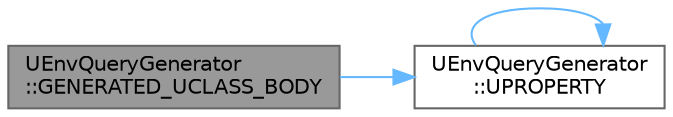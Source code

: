 digraph "UEnvQueryGenerator::GENERATED_UCLASS_BODY"
{
 // INTERACTIVE_SVG=YES
 // LATEX_PDF_SIZE
  bgcolor="transparent";
  edge [fontname=Helvetica,fontsize=10,labelfontname=Helvetica,labelfontsize=10];
  node [fontname=Helvetica,fontsize=10,shape=box,height=0.2,width=0.4];
  rankdir="LR";
  Node1 [id="Node000001",label="UEnvQueryGenerator\l::GENERATED_UCLASS_BODY",height=0.2,width=0.4,color="gray40", fillcolor="grey60", style="filled", fontcolor="black",tooltip=" "];
  Node1 -> Node2 [id="edge1_Node000001_Node000002",color="steelblue1",style="solid",tooltip=" "];
  Node2 [id="Node000002",label="UEnvQueryGenerator\l::UPROPERTY",height=0.2,width=0.4,color="grey40", fillcolor="white", style="filled",URL="$d5/d0b/classUEnvQueryGenerator.html#ad327b3472fc81e92d532f75412a55558",tooltip="type of generated items"];
  Node2 -> Node2 [id="edge2_Node000002_Node000002",color="steelblue1",style="solid",tooltip=" "];
}
